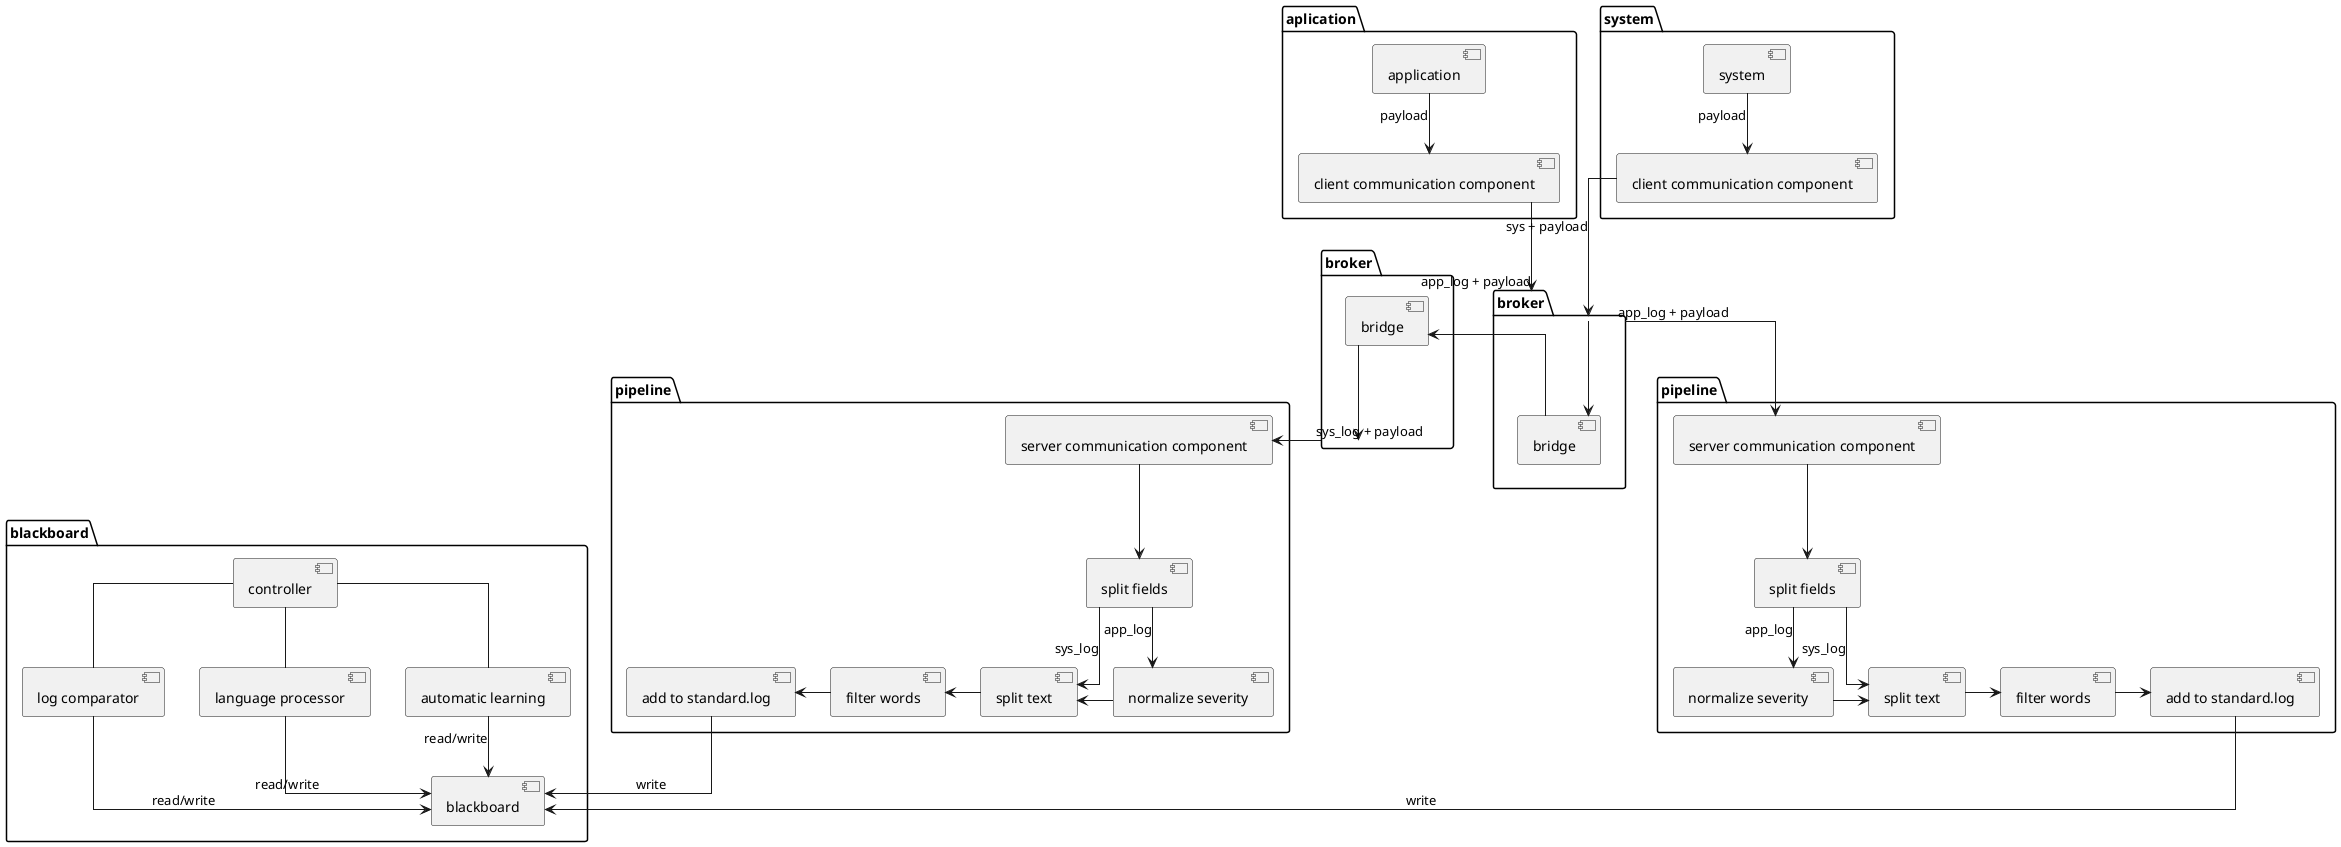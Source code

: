 @startuml
skinparam linetype polyline
skinparam linetype ortho

skinparam defaultFontName "Fira Code Retina"


package "aplication" {
[application] as app1
[client communication component] as cc_application

app1 --> cc_application : payload
}

package "system" {
[system] as sys1
[client communication component] as cc_system
sys1  --> cc_system : payload
}

package "broker" as brk1 {
[bridge] as bdg1
}

package "broker" as brk2 {
[bridge] as bdg2
}

package "pipeline" as p1 {
[server communication component] as cc_pipeline1
[split fields] as spf1
[normalize severity] as ns1
[split text] as spt1
[filter words] as fw1
[add to standard.log] as add1

cc_pipeline1 --> spf1
spf1 --> ns1 : app_log
spf1 --> spt1 : sys_log
ns1 -> spt1
spt1 ->fw1
fw1 -> add1
}

package "pipeline" as p2 {
[server communication component] as cc_pipeline2
[split fields] as spf2
[normalize severity] as ns2
[split text] as spt2
[filter words] as fw2
[add to standard.log] as add2

cc_pipeline2 --> spf2
spf2 --> ns2 : app_log
spf2 --> spt2 : sys_log
ns2 -left-> spt2
spt2 -left->fw2
fw2 -left-> add2
}


package "blackboard" as BB {
[controller] as cc
[blackboard] as bb
[log comparator] as lc
[language processor] as lp
[automatic learning] as al

lc --> bb : read/write
lp --> bb : read/write
al --> bb : read/write
cc -- lc
cc -- lp
cc -- al
}


'aplication -[hidden]down- brk1
'''system -[hidden]down- brk1
'aplication -[hidden]down- brk2
'''system -[hidden]down- brk2
'
'brk1 -[hidden]left- brk2
'
'
'brk1 -[hidden]right- p1
'brk1 -[hidden]down- p2
'brk2 -[hidden]down- p1
'brk2 -[hidden]down- p2
'
'p1 -[hidden]left- p2
'
'p1 -[hidden]down- BB
'p2 -[hidden]down- BB
cc_application --> brk1 : app_log + payload
brk1 --> cc_pipeline1 : app_log + payload
add1 --> bb : write
cc_system --> brk1 : sys + payload
brk1 --> bdg1
bdg1 -left-> bdg2
bdg2 --> brk2
brk2 -right-> cc_pipeline2 : sys_log + payload
add2 --> bb : write

@enduml